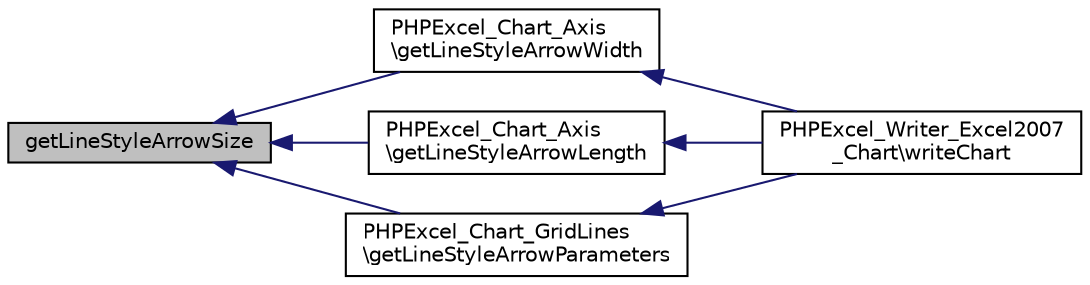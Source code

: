 digraph "getLineStyleArrowSize"
{
  edge [fontname="Helvetica",fontsize="10",labelfontname="Helvetica",labelfontsize="10"];
  node [fontname="Helvetica",fontsize="10",shape=record];
  rankdir="LR";
  Node24 [label="getLineStyleArrowSize",height=0.2,width=0.4,color="black", fillcolor="grey75", style="filled", fontcolor="black"];
  Node24 -> Node25 [dir="back",color="midnightblue",fontsize="10",style="solid",fontname="Helvetica"];
  Node25 [label="PHPExcel_Chart_Axis\l\\getLineStyleArrowWidth",height=0.2,width=0.4,color="black", fillcolor="white", style="filled",URL="$class_p_h_p_excel___chart___axis.html#aa8bc48c935e572b9b4c374651986df71"];
  Node25 -> Node26 [dir="back",color="midnightblue",fontsize="10",style="solid",fontname="Helvetica"];
  Node26 [label="PHPExcel_Writer_Excel2007\l_Chart\\writeChart",height=0.2,width=0.4,color="black", fillcolor="white", style="filled",URL="$class_p_h_p_excel___writer___excel2007___chart.html#a1357cd7f946c0d463cea7efb61c029e3"];
  Node24 -> Node27 [dir="back",color="midnightblue",fontsize="10",style="solid",fontname="Helvetica"];
  Node27 [label="PHPExcel_Chart_Axis\l\\getLineStyleArrowLength",height=0.2,width=0.4,color="black", fillcolor="white", style="filled",URL="$class_p_h_p_excel___chart___axis.html#a37fa26c1b48d1f4285250bf9dfe84114"];
  Node27 -> Node26 [dir="back",color="midnightblue",fontsize="10",style="solid",fontname="Helvetica"];
  Node24 -> Node28 [dir="back",color="midnightblue",fontsize="10",style="solid",fontname="Helvetica"];
  Node28 [label="PHPExcel_Chart_GridLines\l\\getLineStyleArrowParameters",height=0.2,width=0.4,color="black", fillcolor="white", style="filled",URL="$class_p_h_p_excel___chart___grid_lines.html#aea8f1ef13e9676b2f270b6b2be60111f"];
  Node28 -> Node26 [dir="back",color="midnightblue",fontsize="10",style="solid",fontname="Helvetica"];
}
